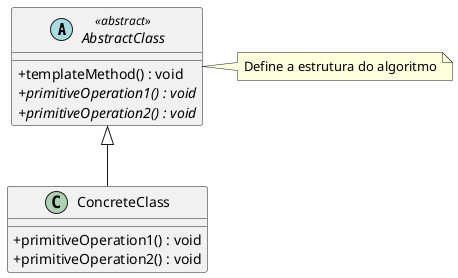 @startuml TemplateMethod
    skinparam classAttributeIconSize 0

    abstract class AbstractClass <<abstract>> {
        +templateMethod() : void
        + {abstract} primitiveOperation1() : void
        +  {abstract} primitiveOperation2() : void
    }

    class ConcreteClass {
        +primitiveOperation1() : void
        +primitiveOperation2() : void
    }

    AbstractClass <|-- ConcreteClass
    note right of AbstractClass : Define a estrutura do algoritmo
@enduml

